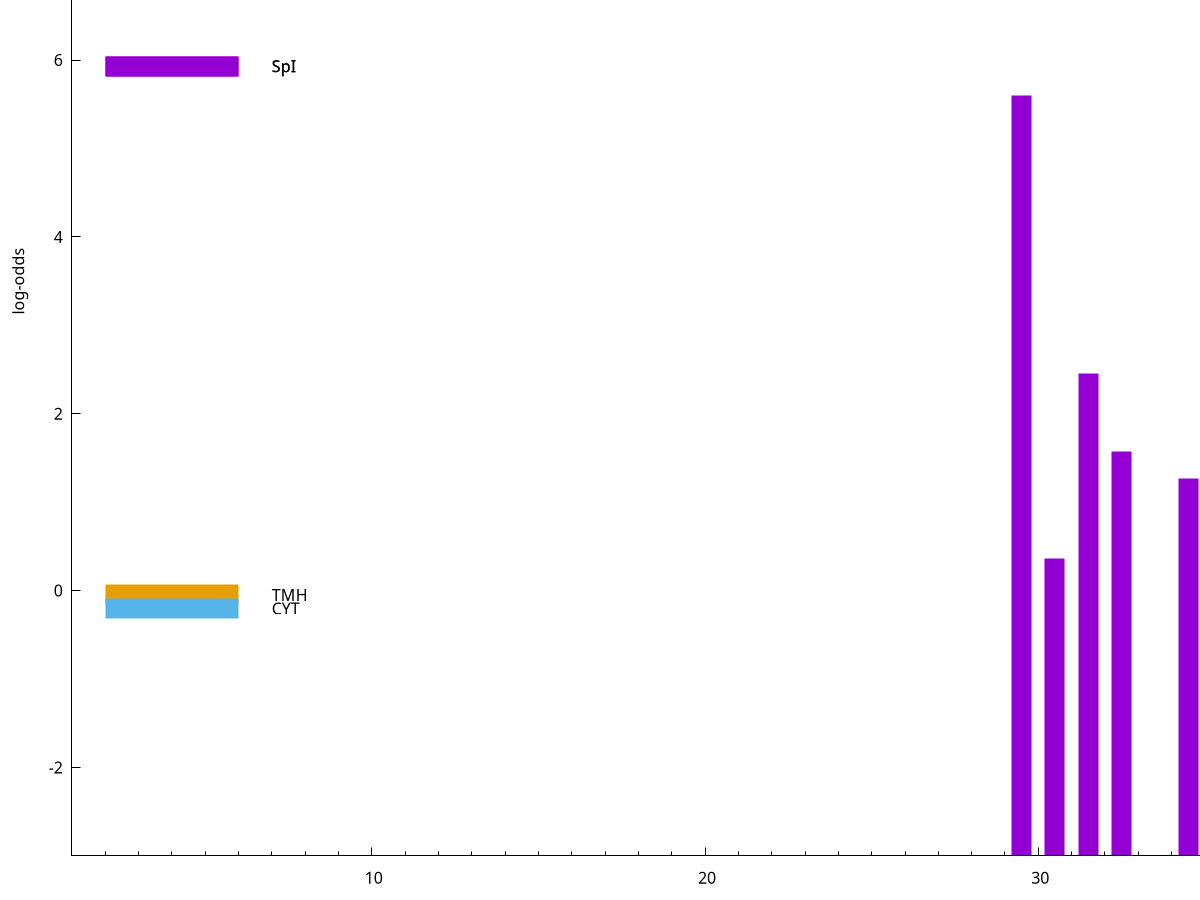 set title "LipoP predictions for SRR3996258.gff"
set size 2., 1.4
set xrange [1:70] 
set mxtics 10
set yrange [-3:10]
set y2range [0:13]
set ylabel "log-odds"
set term postscript eps color solid "Helvetica" 30
set output "SRR3996258.gff1.eps"
set arrow from 2,5.92977 to 6,5.92977 nohead lt 1 lw 20
set label "SpI" at 7,5.92977
set arrow from 2,-0.0489037 to 6,-0.0489037 nohead lt 4 lw 20
set label "TMH" at 7,-0.0489037
set arrow from 2,-0.200913 to 6,-0.200913 nohead lt 3 lw 20
set label "CYT" at 7,-0.200913
set arrow from 2,5.92977 to 6,5.92977 nohead lt 1 lw 20
set label "SpI" at 7,5.92977
# NOTE: The scores below are the log-odds scores with the threshold
# NOTE: subtracted (a hack to make gnuplot make the histogram all
# NOTE: look nice).
plot "-" axes x1y2 title "" with impulses lt 1 lw 20
29.500000 8.601260
31.500000 5.453350
32.500000 4.572510
34.500000 4.263620
30.500000 3.362516
e
exit
